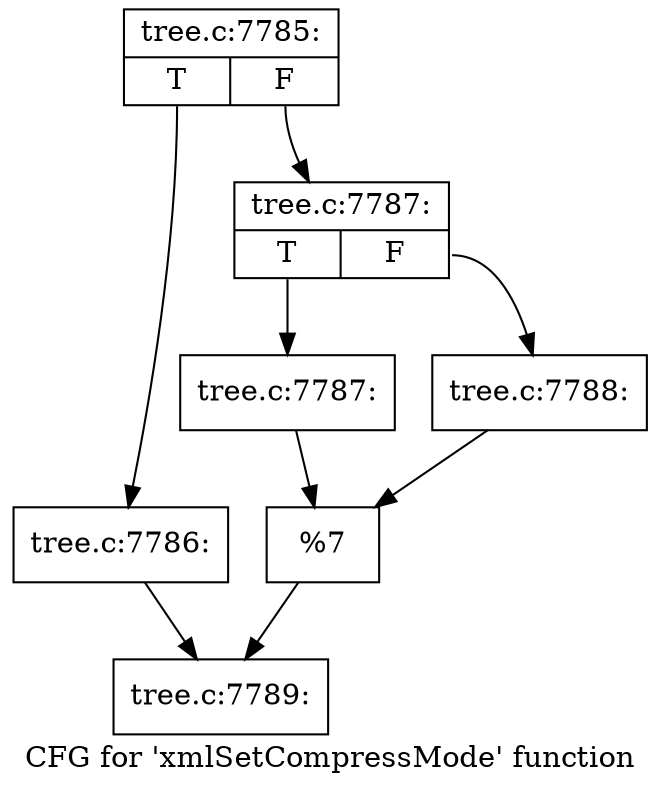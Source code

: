 digraph "CFG for 'xmlSetCompressMode' function" {
	label="CFG for 'xmlSetCompressMode' function";

	Node0x46daef0 [shape=record,label="{tree.c:7785:|{<s0>T|<s1>F}}"];
	Node0x46daef0:s0 -> Node0x46daa50;
	Node0x46daef0:s1 -> Node0x46daaf0;
	Node0x46daa50 [shape=record,label="{tree.c:7786:}"];
	Node0x46daa50 -> Node0x46daaa0;
	Node0x46daaf0 [shape=record,label="{tree.c:7787:|{<s0>T|<s1>F}}"];
	Node0x46daaf0:s0 -> Node0x44bec20;
	Node0x46daaf0:s1 -> Node0x44becc0;
	Node0x44bec20 [shape=record,label="{tree.c:7787:}"];
	Node0x44bec20 -> Node0x44bec70;
	Node0x44becc0 [shape=record,label="{tree.c:7788:}"];
	Node0x44becc0 -> Node0x44bec70;
	Node0x44bec70 [shape=record,label="{%7}"];
	Node0x44bec70 -> Node0x46daaa0;
	Node0x46daaa0 [shape=record,label="{tree.c:7789:}"];
}
